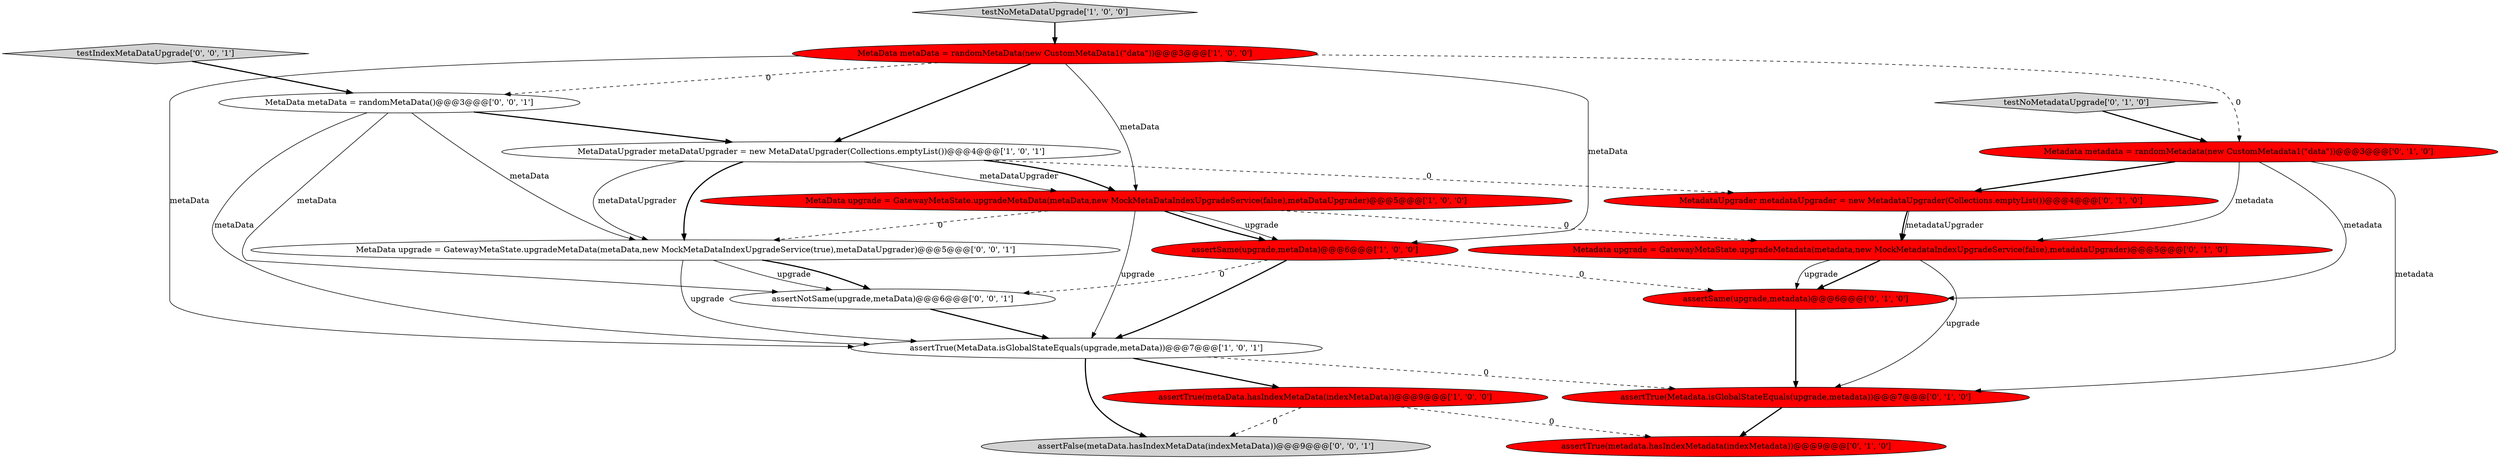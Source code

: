 digraph {
0 [style = filled, label = "assertSame(upgrade,metaData)@@@6@@@['1', '0', '0']", fillcolor = red, shape = ellipse image = "AAA1AAABBB1BBB"];
4 [style = filled, label = "assertTrue(metaData.hasIndexMetaData(indexMetaData))@@@9@@@['1', '0', '0']", fillcolor = red, shape = ellipse image = "AAA1AAABBB1BBB"];
7 [style = filled, label = "assertTrue(metadata.hasIndexMetadata(indexMetadata))@@@9@@@['0', '1', '0']", fillcolor = red, shape = ellipse image = "AAA1AAABBB2BBB"];
1 [style = filled, label = "testNoMetaDataUpgrade['1', '0', '0']", fillcolor = lightgray, shape = diamond image = "AAA0AAABBB1BBB"];
12 [style = filled, label = "assertSame(upgrade,metadata)@@@6@@@['0', '1', '0']", fillcolor = red, shape = ellipse image = "AAA1AAABBB2BBB"];
15 [style = filled, label = "assertFalse(metaData.hasIndexMetaData(indexMetaData))@@@9@@@['0', '0', '1']", fillcolor = lightgray, shape = ellipse image = "AAA0AAABBB3BBB"];
2 [style = filled, label = "assertTrue(MetaData.isGlobalStateEquals(upgrade,metaData))@@@7@@@['1', '0', '1']", fillcolor = white, shape = ellipse image = "AAA0AAABBB1BBB"];
13 [style = filled, label = "Metadata upgrade = GatewayMetaState.upgradeMetadata(metadata,new MockMetadataIndexUpgradeService(false),metadataUpgrader)@@@5@@@['0', '1', '0']", fillcolor = red, shape = ellipse image = "AAA1AAABBB2BBB"];
10 [style = filled, label = "testNoMetadataUpgrade['0', '1', '0']", fillcolor = lightgray, shape = diamond image = "AAA0AAABBB2BBB"];
17 [style = filled, label = "assertNotSame(upgrade,metaData)@@@6@@@['0', '0', '1']", fillcolor = white, shape = ellipse image = "AAA0AAABBB3BBB"];
6 [style = filled, label = "MetaDataUpgrader metaDataUpgrader = new MetaDataUpgrader(Collections.emptyList())@@@4@@@['1', '0', '1']", fillcolor = white, shape = ellipse image = "AAA0AAABBB1BBB"];
5 [style = filled, label = "MetaData upgrade = GatewayMetaState.upgradeMetaData(metaData,new MockMetaDataIndexUpgradeService(false),metaDataUpgrader)@@@5@@@['1', '0', '0']", fillcolor = red, shape = ellipse image = "AAA1AAABBB1BBB"];
11 [style = filled, label = "Metadata metadata = randomMetadata(new CustomMetadata1(\"data\"))@@@3@@@['0', '1', '0']", fillcolor = red, shape = ellipse image = "AAA1AAABBB2BBB"];
16 [style = filled, label = "testIndexMetaDataUpgrade['0', '0', '1']", fillcolor = lightgray, shape = diamond image = "AAA0AAABBB3BBB"];
8 [style = filled, label = "MetadataUpgrader metadataUpgrader = new MetadataUpgrader(Collections.emptyList())@@@4@@@['0', '1', '0']", fillcolor = red, shape = ellipse image = "AAA1AAABBB2BBB"];
18 [style = filled, label = "MetaData metaData = randomMetaData()@@@3@@@['0', '0', '1']", fillcolor = white, shape = ellipse image = "AAA0AAABBB3BBB"];
9 [style = filled, label = "assertTrue(Metadata.isGlobalStateEquals(upgrade,metadata))@@@7@@@['0', '1', '0']", fillcolor = red, shape = ellipse image = "AAA1AAABBB2BBB"];
14 [style = filled, label = "MetaData upgrade = GatewayMetaState.upgradeMetaData(metaData,new MockMetaDataIndexUpgradeService(true),metaDataUpgrader)@@@5@@@['0', '0', '1']", fillcolor = white, shape = ellipse image = "AAA0AAABBB3BBB"];
3 [style = filled, label = "MetaData metaData = randomMetaData(new CustomMetaData1(\"data\"))@@@3@@@['1', '0', '0']", fillcolor = red, shape = ellipse image = "AAA1AAABBB1BBB"];
11->13 [style = solid, label="metadata"];
5->13 [style = dashed, label="0"];
6->8 [style = dashed, label="0"];
16->18 [style = bold, label=""];
11->9 [style = solid, label="metadata"];
5->14 [style = dashed, label="0"];
3->0 [style = solid, label="metaData"];
3->18 [style = dashed, label="0"];
0->2 [style = bold, label=""];
6->5 [style = solid, label="metaDataUpgrader"];
1->3 [style = bold, label=""];
3->6 [style = bold, label=""];
14->17 [style = bold, label=""];
3->2 [style = solid, label="metaData"];
0->12 [style = dashed, label="0"];
9->7 [style = bold, label=""];
12->9 [style = bold, label=""];
8->13 [style = solid, label="metadataUpgrader"];
2->4 [style = bold, label=""];
0->17 [style = dashed, label="0"];
6->14 [style = solid, label="metaDataUpgrader"];
18->14 [style = solid, label="metaData"];
14->2 [style = solid, label="upgrade"];
6->14 [style = bold, label=""];
11->12 [style = solid, label="metadata"];
6->5 [style = bold, label=""];
13->12 [style = bold, label=""];
17->2 [style = bold, label=""];
5->0 [style = bold, label=""];
18->6 [style = bold, label=""];
2->9 [style = dashed, label="0"];
4->7 [style = dashed, label="0"];
4->15 [style = dashed, label="0"];
2->15 [style = bold, label=""];
18->17 [style = solid, label="metaData"];
14->17 [style = solid, label="upgrade"];
11->8 [style = bold, label=""];
5->0 [style = solid, label="upgrade"];
18->2 [style = solid, label="metaData"];
13->9 [style = solid, label="upgrade"];
5->2 [style = solid, label="upgrade"];
3->5 [style = solid, label="metaData"];
3->11 [style = dashed, label="0"];
8->13 [style = bold, label=""];
13->12 [style = solid, label="upgrade"];
10->11 [style = bold, label=""];
}
